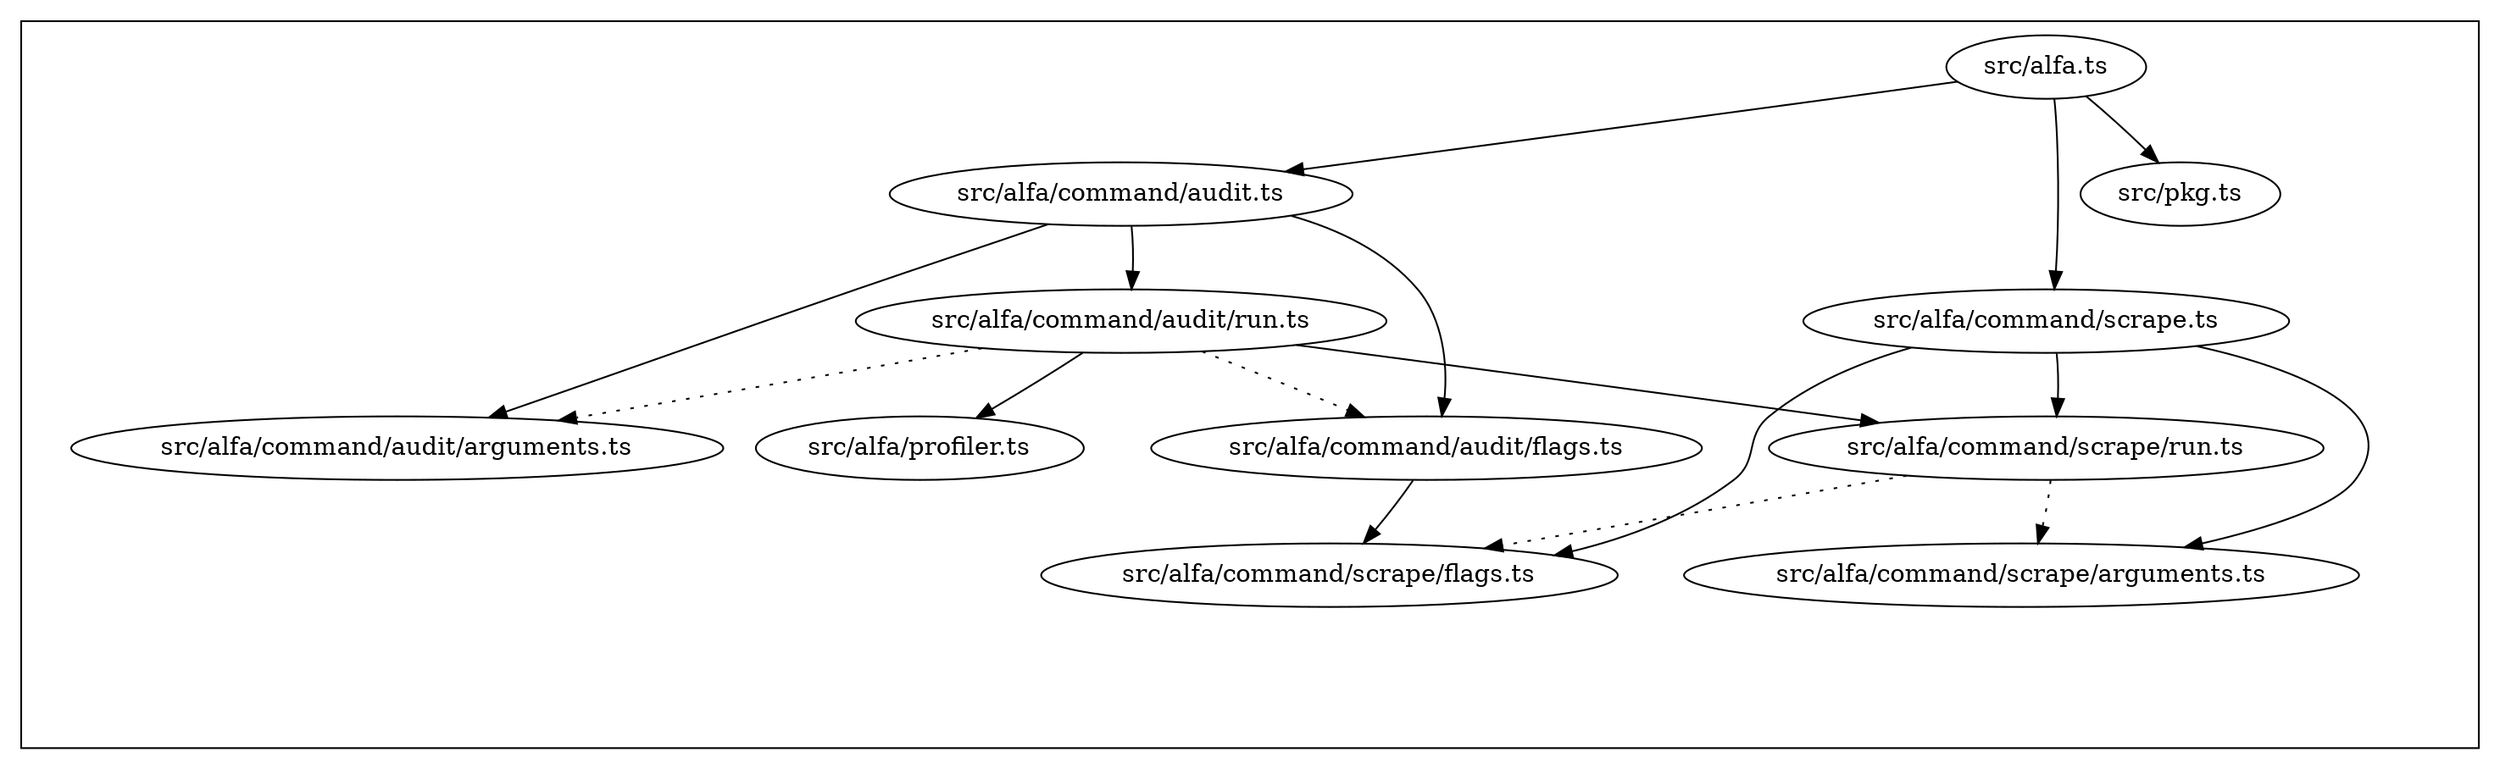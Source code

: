 digraph "dependency-graph-@siteimprove/alfa-cli" {
  compound = true;
  "src/alfa/command/audit/arguments.ts";
  "src/alfa/command/audit/flags.ts";
  "src/alfa/command/audit/run.ts";
  "src/alfa/command/scrape/arguments.ts";
  "src/alfa/command/scrape/flags.ts";
  "src/alfa/command/scrape/run.ts";
  "src/alfa/profiler.ts";
  "src/alfa/command/audit.ts";
  "src/alfa/command/scrape.ts";
  "src/pkg.ts";
  subgraph "cluster_src" {
    color = "#000000";
    label = "";
    "src/alfa/profiler.ts" [
      label = "src/alfa/profiler.ts";
    ];
    "exit_src" [
      style = "invis";
    ];
    "src/alfa/command/scrape/arguments.ts" [
      label = "src/alfa/command/scrape/arguments.ts";
    ];
    "src/alfa/command/scrape/flags.ts" [
      label = "src/alfa/command/scrape/flags.ts";
    ];
    "src/alfa/command/audit.ts" [
      label = "src/alfa/command/audit.ts";
    ];
    "src/alfa/command/scrape.ts" [
      label = "src/alfa/command/scrape.ts";
    ];
    "src/alfa/command/scrape/run.ts" [
      label = "src/alfa/command/scrape/run.ts";
    ];
    "src/alfa/command/audit/flags.ts" [
      label = "src/alfa/command/audit/flags.ts";
    ];
    "src/alfa/command/audit/run.ts" [
      label = "src/alfa/command/audit/run.ts";
    ];
    "src/alfa/command/audit/arguments.ts" [
      label = "src/alfa/command/audit/arguments.ts";
    ];
    "src/pkg.ts" [
      label = "src/pkg.ts";
    ];
    "src/alfa.ts" [
      label = "src/alfa.ts";
    ];
    "src/alfa/profiler.ts" -> "exit_src" [
      style = "invis";
    ];
    "src/alfa/command/scrape/arguments.ts" -> "exit_src" [
      style = "invis";
    ];
    "src/alfa/command/scrape/flags.ts" -> "exit_src" [
      style = "invis";
    ];
    "src/alfa/command/audit.ts" -> "exit_src" [
      style = "invis";
    ];
    "src/alfa/command/scrape.ts" -> "exit_src" [
      style = "invis";
    ];
    "src/alfa/command/scrape/run.ts" -> "exit_src" [
      style = "invis";
    ];
    "src/alfa/command/audit/flags.ts" -> "exit_src" [
      style = "invis";
    ];
    "src/alfa/command/audit/run.ts" -> "exit_src" [
      style = "invis";
    ];
    "src/alfa/command/audit/arguments.ts" -> "exit_src" [
      style = "invis";
    ];
    "src/pkg.ts" -> "exit_src" [
      style = "invis";
    ];
    "src/alfa.ts" -> "exit_src" [
      style = "invis";
    ];
  }
  "src/alfa/command/audit.ts" -> "src/alfa/command/audit/arguments.ts" [
    style = "invis";
  ];
  "src/alfa/command/audit.ts" -> "src/alfa/command/audit/arguments.ts" [
    style = "solid";
    color = "black";
  ];
  "src/alfa/command/audit.ts" -> "src/alfa/command/audit/flags.ts" [
    style = "invis";
  ];
  "src/alfa/command/audit.ts" -> "src/alfa/command/audit/flags.ts" [
    style = "solid";
    color = "black";
  ];
  "src/alfa/command/audit.ts" -> "src/alfa/command/audit/run.ts" [
    style = "invis";
  ];
  "src/alfa/command/audit.ts" -> "src/alfa/command/audit/run.ts" [
    style = "solid";
    color = "black";
  ];
  "src/alfa/command/scrape.ts" -> "src/alfa/command/scrape/arguments.ts" [
    style = "invis";
  ];
  "src/alfa/command/scrape.ts" -> "src/alfa/command/scrape/arguments.ts" [
    style = "solid";
    color = "black";
  ];
  "src/alfa/command/scrape.ts" -> "src/alfa/command/scrape/flags.ts" [
    style = "invis";
  ];
  "src/alfa/command/scrape.ts" -> "src/alfa/command/scrape/flags.ts" [
    style = "solid";
    color = "black";
  ];
  "src/alfa/command/scrape.ts" -> "src/alfa/command/scrape/run.ts" [
    style = "invis";
  ];
  "src/alfa/command/scrape.ts" -> "src/alfa/command/scrape/run.ts" [
    style = "solid";
    color = "black";
  ];
  "src/alfa/command/scrape/run.ts" -> "src/alfa/command/scrape/arguments.ts" [
    style = "invis";
  ];
  "src/alfa/command/scrape/run.ts" -> "src/alfa/command/scrape/arguments.ts" [
    style = "dotted";
    color = "black";
  ];
  "src/alfa/command/scrape/run.ts" -> "src/alfa/command/scrape/flags.ts" [
    style = "invis";
  ];
  "src/alfa/command/scrape/run.ts" -> "src/alfa/command/scrape/flags.ts" [
    style = "dotted";
    color = "black";
  ];
  "src/alfa/command/audit/flags.ts" -> "src/alfa/command/scrape/flags.ts" [
    style = "invis";
  ];
  "src/alfa/command/audit/flags.ts" -> "src/alfa/command/scrape/flags.ts" [
    style = "solid";
    color = "black";
  ];
  "src/alfa/command/audit/run.ts" -> "src/alfa/command/audit/arguments.ts" [
    style = "invis";
  ];
  "src/alfa/command/audit/run.ts" -> "src/alfa/command/audit/arguments.ts" [
    style = "dotted";
    color = "black";
  ];
  "src/alfa/command/audit/run.ts" -> "src/alfa/command/audit/flags.ts" [
    style = "invis";
  ];
  "src/alfa/command/audit/run.ts" -> "src/alfa/command/audit/flags.ts" [
    style = "dotted";
    color = "black";
  ];
  "src/alfa/command/audit/run.ts" -> "src/alfa/command/scrape/run.ts" [
    style = "invis";
  ];
  "src/alfa/command/audit/run.ts" -> "src/alfa/command/scrape/run.ts" [
    style = "solid";
    color = "black";
  ];
  "src/alfa/command/audit/run.ts" -> "src/alfa/profiler.ts" [
    style = "invis";
  ];
  "src/alfa/command/audit/run.ts" -> "src/alfa/profiler.ts" [
    style = "solid";
    color = "black";
  ];
  "src/alfa.ts" -> "src/alfa/command/audit.ts" [
    style = "invis";
  ];
  "src/alfa.ts" -> "src/alfa/command/audit.ts" [
    style = "solid";
    color = "black";
  ];
  "src/alfa.ts" -> "src/alfa/command/scrape.ts" [
    style = "invis";
  ];
  "src/alfa.ts" -> "src/alfa/command/scrape.ts" [
    style = "solid";
    color = "black";
  ];
  "src/alfa.ts" -> "src/pkg.ts" [
    style = "invis";
  ];
  "src/alfa.ts" -> "src/pkg.ts" [
    style = "solid";
    color = "black";
  ];
}